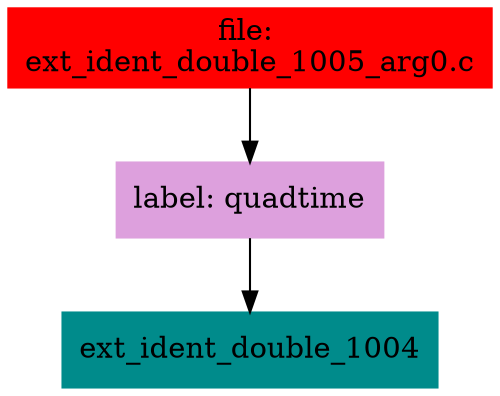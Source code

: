 digraph G {
node [shape=box]

0 [label="file: 
ext_ident_double_1005_arg0.c",color=red, style=filled]
1 [label="label: quadtime",color=plum, style=filled]
0 -> 1
2 [label="ext_ident_double_1004",color=cyan4, style=filled]
1 -> 2


}

